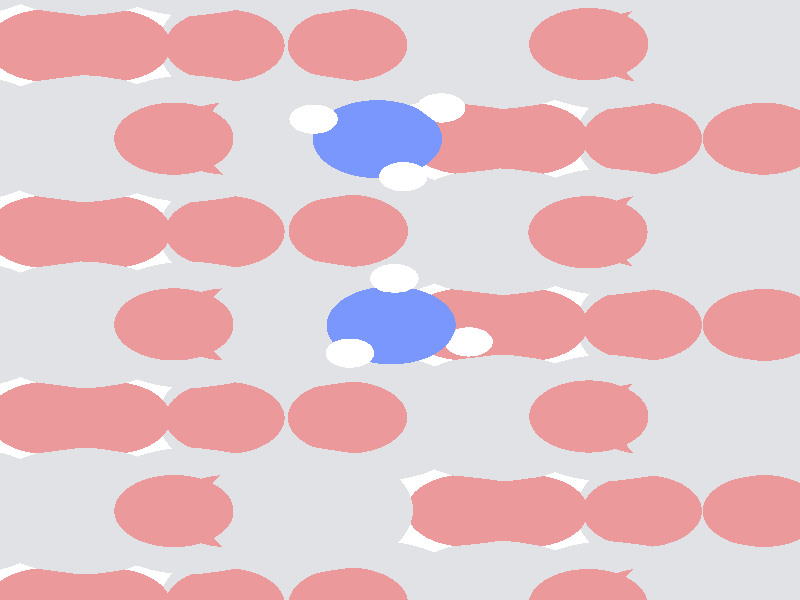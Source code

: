 #include "colors.inc"
#include "finish.inc"

global_settings {assumed_gamma 1 max_trace_level 6}
background {color White}
camera {orthographic
  right -9.91*x up 12.31*y
  direction 1.00*z
  location <0,0,50.00> look_at <0,0,0>}
light_source {<  2.00,   3.00,  125.00> color White
  area_light <0.95, 0, 0>, <0, 0.80, 0>, 5, 4
  adaptive 1 jitter}

#declare simple = finish {phong 0.7}
#declare pale = finish {ambient .5 diffuse .85 roughness .001 specular 0.200 }
#declare intermediate = finish {ambient 0.3 diffuse 0.6 specular 0.10 roughness 0.04 }
#declare vmd = finish {ambient .0 diffuse .65 phong 0.1 phong_size 40. specular 0.500 }
#declare jmol = finish {ambient .2 diffuse .6 specular 1 roughness .001 metallic}
#declare ase2 = finish {ambient 0.05 brilliance 3 diffuse 0.6 metallic specular 0.70 roughness 0.04 reflection 0.15}
#declare mj_mol = finish {ambient .00 diffuse .55 phong 0.0 phong_size 0.specular .250 roughness 0.1 brilliance 0.8 reflection 0.0 }
#declare ase3 = finish {ambient .15 brilliance 2 diffuse .6 metallic specular 1. roughness .001 reflection .0}
#declare glass = finish {ambient .05 diffuse .3 specular 1. roughness .001}
#declare glass2 = finish {ambient .0 diffuse .3 specular 1. reflection .25 roughness .001}
#declare Rcell = 0.100;
#declare Rbond = 0.100;

#macro atom(LOC, R, COL, TRANS, FIN)
  sphere{LOC, R texture{pigment{color COL transmit TRANS} finish{FIN}}}
#end
#macro constrain(LOC, R, COL, TRANS FIN)
union{torus{R, Rcell rotate 45*z texture{pigment{color COL transmit TRANS} finish{FIN}}}
      torus{R, Rcell rotate -45*z texture{pigment{color COL transmit TRANS} finish{FIN}}}
      translate LOC}
#end

atom(< -4.97,  -4.33, -11.66>, 0.74, rgb <0.84, 0.32, 0.33>, 0.0, pale) // #0 
atom(<-10.14,  -6.25, -11.66>, 0.74, rgb <0.84, 0.32, 0.33>, 0.0, pale) // #1 
atom(<-12.03,  -6.25, -10.91>, 1.30, rgb <0.75, 0.76, 0.78>, 0.0, pale) // #2 
atom(< -6.86,  -4.33, -10.91>, 1.30, rgb <0.75, 0.76, 0.78>, 0.0, pale) // #3 
atom(< -3.92,  -4.33, -10.02>, 1.30, rgb <0.75, 0.76, 0.78>, 0.0, pale) // #4 
atom(< -9.09,  -6.25, -10.02>, 1.30, rgb <0.75, 0.76, 0.78>, 0.0, pale) // #5 
atom(< -3.58,  -6.25, -10.16>, 0.74, rgb <0.84, 0.32, 0.33>, 0.0, pale) // #6 
atom(< -8.76,  -4.33, -10.16>, 0.74, rgb <0.84, 0.32, 0.33>, 0.0, pale) // #7 
atom(< -5.82,  -4.33,  -9.27>, 0.74, rgb <0.84, 0.32, 0.33>, 0.0, pale) // #8 
atom(<-10.99,  -6.25,  -9.27>, 0.74, rgb <0.84, 0.32, 0.33>, 0.0, pale) // #9 
atom(< -7.20,  -6.25, -10.78>, 0.74, rgb <0.84, 0.32, 0.33>, 0.0, pale) // #10 
atom(<-12.37,  -4.33, -10.78>, 0.74, rgb <0.84, 0.32, 0.33>, 0.0, pale) // #11 
atom(< -3.62,  -4.33,  -8.04>, 0.74, rgb <0.84, 0.32, 0.33>, 0.0, pale) // #12 
atom(< -8.80,  -6.24,  -8.08>, 0.74, rgb <0.84, 0.32, 0.33>, 0.0, pale) // #13 
atom(<-10.67,  -6.24,  -7.28>, 1.30, rgb <0.75, 0.76, 0.78>, 0.0, pale) // #14 
atom(< -5.45,  -4.33,  -7.25>, 1.30, rgb <0.75, 0.76, 0.78>, 0.0, pale) // #15 
atom(<-12.94,  -4.33,  -6.43>, 1.30, rgb <0.75, 0.76, 0.78>, 0.0, pale) // #16 
atom(< -7.74,  -6.25,  -6.54>, 1.30, rgb <0.75, 0.76, 0.78>, 0.0, pale) // #17 
atom(<-12.51,  -6.24,  -6.55>, 0.74, rgb <0.84, 0.32, 0.33>, 0.0, pale) // #18 
atom(< -7.34,  -4.33,  -6.61>, 0.74, rgb <0.84, 0.32, 0.33>, 0.0, pale) // #19 
atom(< -4.38,  -4.33,  -5.64>, 0.74, rgb <0.84, 0.32, 0.33>, 0.0, pale) // #20 
atom(< -9.53,  -6.24,  -5.69>, 0.74, rgb <0.84, 0.32, 0.33>, 0.0, pale) // #21 
atom(< -5.84,  -6.24,  -7.18>, 0.74, rgb <0.84, 0.32, 0.33>, 0.0, pale) // #22 
atom(<-11.04,  -4.33,  -7.18>, 0.74, rgb <0.84, 0.32, 0.33>, 0.0, pale) // #23 
atom(<-12.48,  -4.33,  -4.47>, 0.74, rgb <0.84, 0.32, 0.33>, 0.0, pale) // #24 
atom(< -7.27,  -6.24,  -4.56>, 0.74, rgb <0.84, 0.32, 0.33>, 0.0, pale) // #25 
atom(< -9.16,  -6.24,  -3.68>, 1.30, rgb <0.75, 0.76, 0.78>, 0.0, pale) // #26 
atom(< -3.96,  -4.33,  -3.52>, 1.30, rgb <0.75, 0.76, 0.78>, 0.0, pale) // #27 
atom(<-11.48,  -4.31,  -2.91>, 1.30, rgb <0.75, 0.76, 0.78>, 0.0, pale) // #28 
atom(< -6.37,  -6.24,  -3.01>, 1.30, rgb <0.75, 0.76, 0.78>, 0.0, pale) // #29 
atom(<-10.98,  -6.23,  -2.85>, 0.74, rgb <0.84, 0.32, 0.33>, 0.0, pale) // #30 
atom(< -5.85,  -4.33,  -2.77>, 0.74, rgb <0.84, 0.32, 0.33>, 0.0, pale) // #31 
atom(<-13.14,  -4.33,  -2.08>, 0.74, rgb <0.84, 0.32, 0.33>, 0.0, pale) // #32 
atom(< -8.01,  -6.26,  -2.15>, 0.74, rgb <0.84, 0.32, 0.33>, 0.0, pale) // #33 
atom(< -4.38,  -6.24,  -3.52>, 0.74, rgb <0.84, 0.32, 0.33>, 0.0, pale) // #34 
atom(< -9.53,  -4.32,  -3.61>, 0.74, rgb <0.84, 0.32, 0.33>, 0.0, pale) // #35 
atom(< -4.97,  -0.51, -11.66>, 0.74, rgb <0.84, 0.32, 0.33>, 0.0, pale) // #36 
atom(<-10.14,  -2.42, -11.66>, 0.74, rgb <0.84, 0.32, 0.33>, 0.0, pale) // #37 
atom(<-12.03,  -2.42, -10.91>, 1.30, rgb <0.75, 0.76, 0.78>, 0.0, pale) // #38 
atom(< -6.86,  -0.51, -10.91>, 1.30, rgb <0.75, 0.76, 0.78>, 0.0, pale) // #39 
atom(< -3.92,  -0.51, -10.02>, 1.30, rgb <0.75, 0.76, 0.78>, 0.0, pale) // #40 
atom(< -9.09,  -2.42, -10.02>, 1.30, rgb <0.75, 0.76, 0.78>, 0.0, pale) // #41 
atom(< -3.58,  -2.42, -10.16>, 0.74, rgb <0.84, 0.32, 0.33>, 0.0, pale) // #42 
atom(< -8.76,  -0.51, -10.16>, 0.74, rgb <0.84, 0.32, 0.33>, 0.0, pale) // #43 
atom(< -5.82,  -0.51,  -9.27>, 0.74, rgb <0.84, 0.32, 0.33>, 0.0, pale) // #44 
atom(<-10.99,  -2.42,  -9.27>, 0.74, rgb <0.84, 0.32, 0.33>, 0.0, pale) // #45 
atom(< -7.20,  -2.42, -10.78>, 0.74, rgb <0.84, 0.32, 0.33>, 0.0, pale) // #46 
atom(<-12.37,  -0.51, -10.78>, 0.74, rgb <0.84, 0.32, 0.33>, 0.0, pale) // #47 
atom(< -3.62,  -0.51,  -8.04>, 0.74, rgb <0.84, 0.32, 0.33>, 0.0, pale) // #48 
atom(< -8.81,  -2.42,  -8.08>, 0.74, rgb <0.84, 0.32, 0.33>, 0.0, pale) // #49 
atom(<-10.67,  -2.42,  -7.28>, 1.30, rgb <0.75, 0.76, 0.78>, 0.0, pale) // #50 
atom(< -5.44,  -0.51,  -7.25>, 1.30, rgb <0.75, 0.76, 0.78>, 0.0, pale) // #51 
atom(<-12.93,  -0.51,  -6.43>, 1.30, rgb <0.75, 0.76, 0.78>, 0.0, pale) // #52 
atom(< -7.75,  -2.42,  -6.54>, 1.30, rgb <0.75, 0.76, 0.78>, 0.0, pale) // #53 
atom(<-12.51,  -2.42,  -6.54>, 0.74, rgb <0.84, 0.32, 0.33>, 0.0, pale) // #54 
atom(< -7.34,  -0.51,  -6.60>, 0.74, rgb <0.84, 0.32, 0.33>, 0.0, pale) // #55 
atom(< -4.39,  -0.51,  -5.64>, 0.74, rgb <0.84, 0.32, 0.33>, 0.0, pale) // #56 
atom(< -9.53,  -2.43,  -5.69>, 0.74, rgb <0.84, 0.32, 0.33>, 0.0, pale) // #57 
atom(< -5.84,  -2.42,  -7.17>, 0.74, rgb <0.84, 0.32, 0.33>, 0.0, pale) // #58 
atom(<-11.03,  -0.51,  -7.17>, 0.74, rgb <0.84, 0.32, 0.33>, 0.0, pale) // #59 
atom(<-12.48,  -0.50,  -4.49>, 0.74, rgb <0.84, 0.32, 0.33>, 0.0, pale) // #60 
atom(< -7.27,  -2.43,  -4.56>, 0.74, rgb <0.84, 0.32, 0.33>, 0.0, pale) // #61 
atom(< -9.15,  -2.42,  -3.67>, 1.30, rgb <0.75, 0.76, 0.78>, 0.0, pale) // #62 
atom(< -3.96,  -0.51,  -3.53>, 1.30, rgb <0.75, 0.76, 0.78>, 0.0, pale) // #63 
atom(<-11.47,  -0.49,  -2.91>, 1.30, rgb <0.75, 0.76, 0.78>, 0.0, pale) // #64 
atom(< -6.37,  -2.42,  -3.01>, 1.30, rgb <0.75, 0.76, 0.78>, 0.0, pale) // #65 
atom(<-10.99,  -2.41,  -2.87>, 0.74, rgb <0.84, 0.32, 0.33>, 0.0, pale) // #66 
atom(< -5.85,  -0.51,  -2.78>, 0.74, rgb <0.84, 0.32, 0.33>, 0.0, pale) // #67 
atom(<-13.14,  -0.50,  -2.08>, 0.74, rgb <0.84, 0.32, 0.33>, 0.0, pale) // #68 
atom(< -8.00,  -2.39,  -2.16>, 0.74, rgb <0.84, 0.32, 0.33>, 0.0, pale) // #69 
atom(< -4.37,  -2.42,  -3.52>, 0.74, rgb <0.84, 0.32, 0.33>, 0.0, pale) // #70 
atom(< -9.54,  -0.50,  -3.65>, 0.74, rgb <0.84, 0.32, 0.33>, 0.0, pale) // #71 
atom(<-10.62,   3.30,  -0.59>, 0.80, rgb <0.19, 0.31, 0.97>, 0.0, pale) // #72 
atom(< -9.83,   3.94,  -0.62>, 0.30, rgb <1.00, 1.00, 1.00>, 0.0, pale) // #73 
atom(<-10.31,   2.53,   0.00>, 0.30, rgb <1.00, 1.00, 1.00>, 0.0, pale) // #74 
atom(<-11.41,   3.71,  -0.10>, 0.30, rgb <1.00, 1.00, 1.00>, 0.0, pale) // #75 
atom(<-10.46,  -0.52,  -0.84>, 0.80, rgb <0.19, 0.31, 0.97>, 0.0, pale) // #76 
atom(<-10.41,   0.44,  -0.49>, 0.30, rgb <1.00, 1.00, 1.00>, 0.0, pale) // #77 
atom(< -9.49,  -0.86,  -0.93>, 0.30, rgb <1.00, 1.00, 1.00>, 0.0, pale) // #78 
atom(<-10.96,  -1.09,  -0.16>, 0.30, rgb <1.00, 1.00, 1.00>, 0.0, pale) // #79 
atom(< -4.97,   3.31, -11.66>, 0.74, rgb <0.84, 0.32, 0.33>, 0.0, pale) // #80 
atom(<-10.14,   1.40, -11.66>, 0.74, rgb <0.84, 0.32, 0.33>, 0.0, pale) // #81 
atom(<-12.03,   1.40, -10.91>, 1.30, rgb <0.75, 0.76, 0.78>, 0.0, pale) // #82 
atom(< -6.86,   3.31, -10.91>, 1.30, rgb <0.75, 0.76, 0.78>, 0.0, pale) // #83 
atom(< -3.92,   3.31, -10.02>, 1.30, rgb <0.75, 0.76, 0.78>, 0.0, pale) // #84 
atom(< -9.09,   1.40, -10.02>, 1.30, rgb <0.75, 0.76, 0.78>, 0.0, pale) // #85 
atom(< -3.58,   1.40, -10.16>, 0.74, rgb <0.84, 0.32, 0.33>, 0.0, pale) // #86 
atom(< -8.76,   3.31, -10.16>, 0.74, rgb <0.84, 0.32, 0.33>, 0.0, pale) // #87 
atom(< -5.82,   3.31,  -9.27>, 0.74, rgb <0.84, 0.32, 0.33>, 0.0, pale) // #88 
atom(<-10.99,   1.40,  -9.27>, 0.74, rgb <0.84, 0.32, 0.33>, 0.0, pale) // #89 
atom(< -7.20,   1.40, -10.78>, 0.74, rgb <0.84, 0.32, 0.33>, 0.0, pale) // #90 
atom(<-12.37,   3.31, -10.78>, 0.74, rgb <0.84, 0.32, 0.33>, 0.0, pale) // #91 
atom(< -3.62,   3.31,  -8.04>, 0.74, rgb <0.84, 0.32, 0.33>, 0.0, pale) // #92 
atom(< -8.80,   1.40,  -8.08>, 0.74, rgb <0.84, 0.32, 0.33>, 0.0, pale) // #93 
atom(<-10.67,   1.40,  -7.28>, 1.30, rgb <0.75, 0.76, 0.78>, 0.0, pale) // #94 
atom(< -5.45,   3.32,  -7.25>, 1.30, rgb <0.75, 0.76, 0.78>, 0.0, pale) // #95 
atom(<-12.94,   3.31,  -6.43>, 1.30, rgb <0.75, 0.76, 0.78>, 0.0, pale) // #96 
atom(< -7.74,   1.40,  -6.54>, 1.30, rgb <0.75, 0.76, 0.78>, 0.0, pale) // #97 
atom(<-12.51,   1.40,  -6.55>, 0.74, rgb <0.84, 0.32, 0.33>, 0.0, pale) // #98 
atom(< -7.34,   3.31,  -6.61>, 0.74, rgb <0.84, 0.32, 0.33>, 0.0, pale) // #99 
atom(< -4.38,   3.31,  -5.64>, 0.74, rgb <0.84, 0.32, 0.33>, 0.0, pale) // #100 
atom(< -9.53,   1.41,  -5.69>, 0.74, rgb <0.84, 0.32, 0.33>, 0.0, pale) // #101 
atom(< -5.84,   1.40,  -7.18>, 0.74, rgb <0.84, 0.32, 0.33>, 0.0, pale) // #102 
atom(<-11.04,   3.31,  -7.18>, 0.74, rgb <0.84, 0.32, 0.33>, 0.0, pale) // #103 
atom(<-12.48,   3.31,  -4.47>, 0.74, rgb <0.84, 0.32, 0.33>, 0.0, pale) // #104 
atom(< -7.27,   1.41,  -4.56>, 0.74, rgb <0.84, 0.32, 0.33>, 0.0, pale) // #105 
atom(< -9.16,   1.40,  -3.68>, 1.30, rgb <0.75, 0.76, 0.78>, 0.0, pale) // #106 
atom(< -3.96,   3.31,  -3.52>, 1.30, rgb <0.75, 0.76, 0.78>, 0.0, pale) // #107 
atom(<-11.48,   3.34,  -2.91>, 1.30, rgb <0.75, 0.76, 0.78>, 0.0, pale) // #108 
atom(< -6.37,   1.40,  -3.01>, 1.30, rgb <0.75, 0.76, 0.78>, 0.0, pale) // #109 
atom(<-10.98,   1.42,  -2.85>, 0.74, rgb <0.84, 0.32, 0.33>, 0.0, pale) // #110 
atom(< -5.85,   3.31,  -2.77>, 0.74, rgb <0.84, 0.32, 0.33>, 0.0, pale) // #111 
atom(<-13.14,   3.31,  -2.08>, 0.74, rgb <0.84, 0.32, 0.33>, 0.0, pale) // #112 
atom(< -8.01,   1.39,  -2.15>, 0.74, rgb <0.84, 0.32, 0.33>, 0.0, pale) // #113 
atom(< -4.38,   1.40,  -3.52>, 0.74, rgb <0.84, 0.32, 0.33>, 0.0, pale) // #114 
atom(< -9.53,   3.32,  -3.61>, 0.74, rgb <0.84, 0.32, 0.33>, 0.0, pale) // #115 
atom(< -4.97,   7.13, -11.66>, 0.74, rgb <0.84, 0.32, 0.33>, 0.0, pale) // #116 
atom(<-10.14,   5.22, -11.66>, 0.74, rgb <0.84, 0.32, 0.33>, 0.0, pale) // #117 
atom(<-12.03,   5.22, -10.91>, 1.30, rgb <0.75, 0.76, 0.78>, 0.0, pale) // #118 
atom(< -6.86,   7.13, -10.91>, 1.30, rgb <0.75, 0.76, 0.78>, 0.0, pale) // #119 
atom(< -3.92,   7.13, -10.02>, 1.30, rgb <0.75, 0.76, 0.78>, 0.0, pale) // #120 
atom(< -9.09,   5.22, -10.02>, 1.30, rgb <0.75, 0.76, 0.78>, 0.0, pale) // #121 
atom(< -3.58,   5.22, -10.16>, 0.74, rgb <0.84, 0.32, 0.33>, 0.0, pale) // #122 
atom(< -8.76,   7.13, -10.16>, 0.74, rgb <0.84, 0.32, 0.33>, 0.0, pale) // #123 
atom(< -5.82,   7.13,  -9.27>, 0.74, rgb <0.84, 0.32, 0.33>, 0.0, pale) // #124 
atom(<-10.99,   5.22,  -9.27>, 0.74, rgb <0.84, 0.32, 0.33>, 0.0, pale) // #125 
atom(< -7.20,   5.22, -10.78>, 0.74, rgb <0.84, 0.32, 0.33>, 0.0, pale) // #126 
atom(<-12.37,   7.13, -10.78>, 0.74, rgb <0.84, 0.32, 0.33>, 0.0, pale) // #127 
atom(< -3.62,   7.14,  -8.04>, 0.74, rgb <0.84, 0.32, 0.33>, 0.0, pale) // #128 
atom(< -8.81,   5.22,  -8.08>, 0.74, rgb <0.84, 0.32, 0.33>, 0.0, pale) // #129 
atom(<-10.67,   5.22,  -7.28>, 1.30, rgb <0.75, 0.76, 0.78>, 0.0, pale) // #130 
atom(< -5.44,   7.14,  -7.25>, 1.30, rgb <0.75, 0.76, 0.78>, 0.0, pale) // #131 
atom(<-12.93,   7.13,  -6.43>, 1.30, rgb <0.75, 0.76, 0.78>, 0.0, pale) // #132 
atom(< -7.75,   5.22,  -6.54>, 1.30, rgb <0.75, 0.76, 0.78>, 0.0, pale) // #133 
atom(<-12.51,   5.22,  -6.54>, 0.74, rgb <0.84, 0.32, 0.33>, 0.0, pale) // #134 
atom(< -7.34,   7.13,  -6.60>, 0.74, rgb <0.84, 0.32, 0.33>, 0.0, pale) // #135 
atom(< -4.39,   7.13,  -5.64>, 0.74, rgb <0.84, 0.32, 0.33>, 0.0, pale) // #136 
atom(< -9.53,   5.22,  -5.69>, 0.74, rgb <0.84, 0.32, 0.33>, 0.0, pale) // #137 
atom(< -5.84,   5.22,  -7.17>, 0.74, rgb <0.84, 0.32, 0.33>, 0.0, pale) // #138 
atom(<-11.03,   7.13,  -7.17>, 0.74, rgb <0.84, 0.32, 0.33>, 0.0, pale) // #139 
atom(<-12.48,   7.14,  -4.49>, 0.74, rgb <0.84, 0.32, 0.33>, 0.0, pale) // #140 
atom(< -7.27,   5.21,  -4.56>, 0.74, rgb <0.84, 0.32, 0.33>, 0.0, pale) // #141 
atom(< -9.15,   5.22,  -3.67>, 1.30, rgb <0.75, 0.76, 0.78>, 0.0, pale) // #142 
atom(< -3.96,   7.14,  -3.53>, 1.30, rgb <0.75, 0.76, 0.78>, 0.0, pale) // #143 
atom(<-11.47,   7.15,  -2.91>, 1.30, rgb <0.75, 0.76, 0.78>, 0.0, pale) // #144 
atom(< -6.37,   5.23,  -3.01>, 1.30, rgb <0.75, 0.76, 0.78>, 0.0, pale) // #145 
atom(<-10.99,   5.23,  -2.87>, 0.74, rgb <0.84, 0.32, 0.33>, 0.0, pale) // #146 
atom(< -5.85,   7.14,  -2.78>, 0.74, rgb <0.84, 0.32, 0.33>, 0.0, pale) // #147 
atom(<-13.14,   7.14,  -2.08>, 0.74, rgb <0.84, 0.32, 0.33>, 0.0, pale) // #148 
atom(< -8.00,   5.25,  -2.16>, 0.74, rgb <0.84, 0.32, 0.33>, 0.0, pale) // #149 
atom(< -4.37,   5.22,  -3.52>, 0.74, rgb <0.84, 0.32, 0.33>, 0.0, pale) // #150 
atom(< -9.54,   7.14,  -3.65>, 0.74, rgb <0.84, 0.32, 0.33>, 0.0, pale) // #151 
atom(<-10.62,  10.94,  -0.59>, 0.80, rgb <0.19, 0.31, 0.97>, 0.0, pale) // #152 
atom(< -9.83,  11.59,  -0.62>, 0.30, rgb <1.00, 1.00, 1.00>, 0.0, pale) // #153 
atom(<-10.31,  10.17,   0.00>, 0.30, rgb <1.00, 1.00, 1.00>, 0.0, pale) // #154 
atom(<-11.41,  11.35,  -0.10>, 0.30, rgb <1.00, 1.00, 1.00>, 0.0, pale) // #155 
atom(<-10.46,   7.13,  -0.84>, 0.80, rgb <0.19, 0.31, 0.97>, 0.0, pale) // #156 
atom(<-10.41,   8.08,  -0.49>, 0.30, rgb <1.00, 1.00, 1.00>, 0.0, pale) // #157 
atom(< -9.49,   6.79,  -0.93>, 0.30, rgb <1.00, 1.00, 1.00>, 0.0, pale) // #158 
atom(<-10.96,   6.56,  -0.16>, 0.30, rgb <1.00, 1.00, 1.00>, 0.0, pale) // #159 
atom(<  5.37,  -4.33, -11.66>, 0.74, rgb <0.84, 0.32, 0.33>, 0.0, pale) // #160 
atom(<  0.20,  -6.25, -11.66>, 0.74, rgb <0.84, 0.32, 0.33>, 0.0, pale) // #161 
atom(< -1.69,  -6.25, -10.91>, 1.30, rgb <0.75, 0.76, 0.78>, 0.0, pale) // #162 
atom(<  3.48,  -4.33, -10.91>, 1.30, rgb <0.75, 0.76, 0.78>, 0.0, pale) // #163 
atom(<  6.42,  -4.33, -10.02>, 1.30, rgb <0.75, 0.76, 0.78>, 0.0, pale) // #164 
atom(<  1.25,  -6.25, -10.02>, 1.30, rgb <0.75, 0.76, 0.78>, 0.0, pale) // #165 
atom(<  6.76,  -6.25, -10.16>, 0.74, rgb <0.84, 0.32, 0.33>, 0.0, pale) // #166 
atom(<  1.59,  -4.33, -10.16>, 0.74, rgb <0.84, 0.32, 0.33>, 0.0, pale) // #167 
atom(<  4.53,  -4.33,  -9.27>, 0.74, rgb <0.84, 0.32, 0.33>, 0.0, pale) // #168 
atom(< -0.65,  -6.25,  -9.27>, 0.74, rgb <0.84, 0.32, 0.33>, 0.0, pale) // #169 
atom(<  3.14,  -6.25, -10.78>, 0.74, rgb <0.84, 0.32, 0.33>, 0.0, pale) // #170 
atom(< -2.03,  -4.33, -10.78>, 0.74, rgb <0.84, 0.32, 0.33>, 0.0, pale) // #171 
atom(<  6.72,  -4.33,  -8.04>, 0.74, rgb <0.84, 0.32, 0.33>, 0.0, pale) // #172 
atom(<  1.54,  -6.24,  -8.08>, 0.74, rgb <0.84, 0.32, 0.33>, 0.0, pale) // #173 
atom(< -0.33,  -6.24,  -7.28>, 1.30, rgb <0.75, 0.76, 0.78>, 0.0, pale) // #174 
atom(<  4.89,  -4.33,  -7.25>, 1.30, rgb <0.75, 0.76, 0.78>, 0.0, pale) // #175 
atom(< -2.59,  -4.33,  -6.43>, 1.30, rgb <0.75, 0.76, 0.78>, 0.0, pale) // #176 
atom(<  2.60,  -6.25,  -6.54>, 1.30, rgb <0.75, 0.76, 0.78>, 0.0, pale) // #177 
atom(< -2.17,  -6.24,  -6.55>, 0.74, rgb <0.84, 0.32, 0.33>, 0.0, pale) // #178 
atom(<  3.00,  -4.33,  -6.61>, 0.74, rgb <0.84, 0.32, 0.33>, 0.0, pale) // #179 
atom(<  5.96,  -4.33,  -5.64>, 0.74, rgb <0.84, 0.32, 0.33>, 0.0, pale) // #180 
atom(<  0.81,  -6.24,  -5.69>, 0.74, rgb <0.84, 0.32, 0.33>, 0.0, pale) // #181 
atom(<  4.50,  -6.24,  -7.18>, 0.74, rgb <0.84, 0.32, 0.33>, 0.0, pale) // #182 
atom(< -0.70,  -4.33,  -7.18>, 0.74, rgb <0.84, 0.32, 0.33>, 0.0, pale) // #183 
atom(< -2.13,  -4.33,  -4.47>, 0.74, rgb <0.84, 0.32, 0.33>, 0.0, pale) // #184 
atom(<  3.07,  -6.24,  -4.56>, 0.74, rgb <0.84, 0.32, 0.33>, 0.0, pale) // #185 
atom(<  1.18,  -6.24,  -3.68>, 1.30, rgb <0.75, 0.76, 0.78>, 0.0, pale) // #186 
atom(<  6.38,  -4.33,  -3.52>, 1.30, rgb <0.75, 0.76, 0.78>, 0.0, pale) // #187 
atom(< -1.14,  -4.31,  -2.91>, 1.30, rgb <0.75, 0.76, 0.78>, 0.0, pale) // #188 
atom(<  3.97,  -6.24,  -3.01>, 1.30, rgb <0.75, 0.76, 0.78>, 0.0, pale) // #189 
atom(< -0.64,  -6.23,  -2.85>, 0.74, rgb <0.84, 0.32, 0.33>, 0.0, pale) // #190 
atom(<  4.49,  -4.33,  -2.77>, 0.74, rgb <0.84, 0.32, 0.33>, 0.0, pale) // #191 
atom(< -2.80,  -4.33,  -2.08>, 0.74, rgb <0.84, 0.32, 0.33>, 0.0, pale) // #192 
atom(<  2.33,  -6.26,  -2.15>, 0.74, rgb <0.84, 0.32, 0.33>, 0.0, pale) // #193 
atom(<  5.96,  -6.24,  -3.52>, 0.74, rgb <0.84, 0.32, 0.33>, 0.0, pale) // #194 
atom(<  0.82,  -4.32,  -3.61>, 0.74, rgb <0.84, 0.32, 0.33>, 0.0, pale) // #195 
atom(<  5.37,  -0.51, -11.66>, 0.74, rgb <0.84, 0.32, 0.33>, 0.0, pale) // #196 
atom(<  0.20,  -2.42, -11.66>, 0.74, rgb <0.84, 0.32, 0.33>, 0.0, pale) // #197 
atom(< -1.69,  -2.42, -10.91>, 1.30, rgb <0.75, 0.76, 0.78>, 0.0, pale) // #198 
atom(<  3.48,  -0.51, -10.91>, 1.30, rgb <0.75, 0.76, 0.78>, 0.0, pale) // #199 
atom(<  6.42,  -0.51, -10.02>, 1.30, rgb <0.75, 0.76, 0.78>, 0.0, pale) // #200 
atom(<  1.25,  -2.42, -10.02>, 1.30, rgb <0.75, 0.76, 0.78>, 0.0, pale) // #201 
atom(<  6.76,  -2.42, -10.16>, 0.74, rgb <0.84, 0.32, 0.33>, 0.0, pale) // #202 
atom(<  1.59,  -0.51, -10.16>, 0.74, rgb <0.84, 0.32, 0.33>, 0.0, pale) // #203 
atom(<  4.53,  -0.51,  -9.27>, 0.74, rgb <0.84, 0.32, 0.33>, 0.0, pale) // #204 
atom(< -0.65,  -2.42,  -9.27>, 0.74, rgb <0.84, 0.32, 0.33>, 0.0, pale) // #205 
atom(<  3.14,  -2.42, -10.78>, 0.74, rgb <0.84, 0.32, 0.33>, 0.0, pale) // #206 
atom(< -2.03,  -0.51, -10.78>, 0.74, rgb <0.84, 0.32, 0.33>, 0.0, pale) // #207 
atom(<  6.72,  -0.51,  -8.04>, 0.74, rgb <0.84, 0.32, 0.33>, 0.0, pale) // #208 
atom(<  1.54,  -2.42,  -8.08>, 0.74, rgb <0.84, 0.32, 0.33>, 0.0, pale) // #209 
atom(< -0.33,  -2.42,  -7.28>, 1.30, rgb <0.75, 0.76, 0.78>, 0.0, pale) // #210 
atom(<  4.90,  -0.51,  -7.25>, 1.30, rgb <0.75, 0.76, 0.78>, 0.0, pale) // #211 
atom(< -2.59,  -0.51,  -6.43>, 1.30, rgb <0.75, 0.76, 0.78>, 0.0, pale) // #212 
atom(<  2.59,  -2.42,  -6.54>, 1.30, rgb <0.75, 0.76, 0.78>, 0.0, pale) // #213 
atom(< -2.17,  -2.42,  -6.54>, 0.74, rgb <0.84, 0.32, 0.33>, 0.0, pale) // #214 
atom(<  3.00,  -0.51,  -6.60>, 0.74, rgb <0.84, 0.32, 0.33>, 0.0, pale) // #215 
atom(<  5.96,  -0.51,  -5.64>, 0.74, rgb <0.84, 0.32, 0.33>, 0.0, pale) // #216 
atom(<  0.81,  -2.43,  -5.69>, 0.74, rgb <0.84, 0.32, 0.33>, 0.0, pale) // #217 
atom(<  4.51,  -2.42,  -7.17>, 0.74, rgb <0.84, 0.32, 0.33>, 0.0, pale) // #218 
atom(< -0.69,  -0.51,  -7.17>, 0.74, rgb <0.84, 0.32, 0.33>, 0.0, pale) // #219 
atom(< -2.14,  -0.50,  -4.49>, 0.74, rgb <0.84, 0.32, 0.33>, 0.0, pale) // #220 
atom(<  3.07,  -2.43,  -4.56>, 0.74, rgb <0.84, 0.32, 0.33>, 0.0, pale) // #221 
atom(<  1.19,  -2.42,  -3.67>, 1.30, rgb <0.75, 0.76, 0.78>, 0.0, pale) // #222 
atom(<  6.38,  -0.51,  -3.53>, 1.30, rgb <0.75, 0.76, 0.78>, 0.0, pale) // #223 
atom(< -1.13,  -0.49,  -2.91>, 1.30, rgb <0.75, 0.76, 0.78>, 0.0, pale) // #224 
atom(<  3.98,  -2.42,  -3.01>, 1.30, rgb <0.75, 0.76, 0.78>, 0.0, pale) // #225 
atom(< -0.65,  -2.41,  -2.87>, 0.74, rgb <0.84, 0.32, 0.33>, 0.0, pale) // #226 
atom(<  4.49,  -0.51,  -2.78>, 0.74, rgb <0.84, 0.32, 0.33>, 0.0, pale) // #227 
atom(< -2.80,  -0.50,  -2.08>, 0.74, rgb <0.84, 0.32, 0.33>, 0.0, pale) // #228 
atom(<  2.34,  -2.39,  -2.16>, 0.74, rgb <0.84, 0.32, 0.33>, 0.0, pale) // #229 
atom(<  5.97,  -2.42,  -3.52>, 0.74, rgb <0.84, 0.32, 0.33>, 0.0, pale) // #230 
atom(<  0.81,  -0.50,  -3.65>, 0.74, rgb <0.84, 0.32, 0.33>, 0.0, pale) // #231 
atom(< -0.28,   3.30,  -0.59>, 0.80, rgb <0.19, 0.31, 0.97>, 0.0, pale) // #232 
atom(<  0.51,   3.94,  -0.62>, 0.30, rgb <1.00, 1.00, 1.00>, 0.0, pale) // #233 
atom(<  0.04,   2.53,   0.00>, 0.30, rgb <1.00, 1.00, 1.00>, 0.0, pale) // #234 
atom(< -1.07,   3.71,  -0.10>, 0.30, rgb <1.00, 1.00, 1.00>, 0.0, pale) // #235 
atom(< -0.11,  -0.52,  -0.84>, 0.80, rgb <0.19, 0.31, 0.97>, 0.0, pale) // #236 
atom(< -0.07,   0.44,  -0.49>, 0.30, rgb <1.00, 1.00, 1.00>, 0.0, pale) // #237 
atom(<  0.85,  -0.86,  -0.93>, 0.30, rgb <1.00, 1.00, 1.00>, 0.0, pale) // #238 
atom(< -0.62,  -1.09,  -0.16>, 0.30, rgb <1.00, 1.00, 1.00>, 0.0, pale) // #239 
atom(<  5.37,   3.31, -11.66>, 0.74, rgb <0.84, 0.32, 0.33>, 0.0, pale) // #240 
atom(<  0.20,   1.40, -11.66>, 0.74, rgb <0.84, 0.32, 0.33>, 0.0, pale) // #241 
atom(< -1.69,   1.40, -10.91>, 1.30, rgb <0.75, 0.76, 0.78>, 0.0, pale) // #242 
atom(<  3.48,   3.31, -10.91>, 1.30, rgb <0.75, 0.76, 0.78>, 0.0, pale) // #243 
atom(<  6.42,   3.31, -10.02>, 1.30, rgb <0.75, 0.76, 0.78>, 0.0, pale) // #244 
atom(<  1.25,   1.40, -10.02>, 1.30, rgb <0.75, 0.76, 0.78>, 0.0, pale) // #245 
atom(<  6.76,   1.40, -10.16>, 0.74, rgb <0.84, 0.32, 0.33>, 0.0, pale) // #246 
atom(<  1.59,   3.31, -10.16>, 0.74, rgb <0.84, 0.32, 0.33>, 0.0, pale) // #247 
atom(<  4.53,   3.31,  -9.27>, 0.74, rgb <0.84, 0.32, 0.33>, 0.0, pale) // #248 
atom(< -0.65,   1.40,  -9.27>, 0.74, rgb <0.84, 0.32, 0.33>, 0.0, pale) // #249 
atom(<  3.14,   1.40, -10.78>, 0.74, rgb <0.84, 0.32, 0.33>, 0.0, pale) // #250 
atom(< -2.03,   3.31, -10.78>, 0.74, rgb <0.84, 0.32, 0.33>, 0.0, pale) // #251 
atom(<  6.72,   3.31,  -8.04>, 0.74, rgb <0.84, 0.32, 0.33>, 0.0, pale) // #252 
atom(<  1.54,   1.40,  -8.08>, 0.74, rgb <0.84, 0.32, 0.33>, 0.0, pale) // #253 
atom(< -0.33,   1.40,  -7.28>, 1.30, rgb <0.75, 0.76, 0.78>, 0.0, pale) // #254 
atom(<  4.89,   3.32,  -7.25>, 1.30, rgb <0.75, 0.76, 0.78>, 0.0, pale) // #255 
atom(< -2.59,   3.31,  -6.43>, 1.30, rgb <0.75, 0.76, 0.78>, 0.0, pale) // #256 
atom(<  2.60,   1.40,  -6.54>, 1.30, rgb <0.75, 0.76, 0.78>, 0.0, pale) // #257 
atom(< -2.17,   1.40,  -6.55>, 0.74, rgb <0.84, 0.32, 0.33>, 0.0, pale) // #258 
atom(<  3.00,   3.31,  -6.61>, 0.74, rgb <0.84, 0.32, 0.33>, 0.0, pale) // #259 
atom(<  5.96,   3.31,  -5.64>, 0.74, rgb <0.84, 0.32, 0.33>, 0.0, pale) // #260 
atom(<  0.81,   1.41,  -5.69>, 0.74, rgb <0.84, 0.32, 0.33>, 0.0, pale) // #261 
atom(<  4.50,   1.40,  -7.18>, 0.74, rgb <0.84, 0.32, 0.33>, 0.0, pale) // #262 
atom(< -0.70,   3.31,  -7.18>, 0.74, rgb <0.84, 0.32, 0.33>, 0.0, pale) // #263 
atom(< -2.13,   3.31,  -4.47>, 0.74, rgb <0.84, 0.32, 0.33>, 0.0, pale) // #264 
atom(<  3.07,   1.41,  -4.56>, 0.74, rgb <0.84, 0.32, 0.33>, 0.0, pale) // #265 
atom(<  1.18,   1.40,  -3.68>, 1.30, rgb <0.75, 0.76, 0.78>, 0.0, pale) // #266 
atom(<  6.38,   3.31,  -3.52>, 1.30, rgb <0.75, 0.76, 0.78>, 0.0, pale) // #267 
atom(< -1.14,   3.34,  -2.91>, 1.30, rgb <0.75, 0.76, 0.78>, 0.0, pale) // #268 
atom(<  3.97,   1.40,  -3.01>, 1.30, rgb <0.75, 0.76, 0.78>, 0.0, pale) // #269 
atom(< -0.64,   1.42,  -2.85>, 0.74, rgb <0.84, 0.32, 0.33>, 0.0, pale) // #270 
atom(<  4.49,   3.31,  -2.77>, 0.74, rgb <0.84, 0.32, 0.33>, 0.0, pale) // #271 
atom(< -2.80,   3.31,  -2.08>, 0.74, rgb <0.84, 0.32, 0.33>, 0.0, pale) // #272 
atom(<  2.33,   1.39,  -2.15>, 0.74, rgb <0.84, 0.32, 0.33>, 0.0, pale) // #273 
atom(<  5.96,   1.40,  -3.52>, 0.74, rgb <0.84, 0.32, 0.33>, 0.0, pale) // #274 
atom(<  0.82,   3.32,  -3.61>, 0.74, rgb <0.84, 0.32, 0.33>, 0.0, pale) // #275 
atom(<  5.37,   7.13, -11.66>, 0.74, rgb <0.84, 0.32, 0.33>, 0.0, pale) // #276 
atom(<  0.20,   5.22, -11.66>, 0.74, rgb <0.84, 0.32, 0.33>, 0.0, pale) // #277 
atom(< -1.69,   5.22, -10.91>, 1.30, rgb <0.75, 0.76, 0.78>, 0.0, pale) // #278 
atom(<  3.48,   7.13, -10.91>, 1.30, rgb <0.75, 0.76, 0.78>, 0.0, pale) // #279 
atom(<  6.42,   7.13, -10.02>, 1.30, rgb <0.75, 0.76, 0.78>, 0.0, pale) // #280 
atom(<  1.25,   5.22, -10.02>, 1.30, rgb <0.75, 0.76, 0.78>, 0.0, pale) // #281 
atom(<  6.76,   5.22, -10.16>, 0.74, rgb <0.84, 0.32, 0.33>, 0.0, pale) // #282 
atom(<  1.59,   7.13, -10.16>, 0.74, rgb <0.84, 0.32, 0.33>, 0.0, pale) // #283 
atom(<  4.53,   7.13,  -9.27>, 0.74, rgb <0.84, 0.32, 0.33>, 0.0, pale) // #284 
atom(< -0.65,   5.22,  -9.27>, 0.74, rgb <0.84, 0.32, 0.33>, 0.0, pale) // #285 
atom(<  3.14,   5.22, -10.78>, 0.74, rgb <0.84, 0.32, 0.33>, 0.0, pale) // #286 
atom(< -2.03,   7.13, -10.78>, 0.74, rgb <0.84, 0.32, 0.33>, 0.0, pale) // #287 
atom(<  6.72,   7.14,  -8.04>, 0.74, rgb <0.84, 0.32, 0.33>, 0.0, pale) // #288 
atom(<  1.54,   5.22,  -8.08>, 0.74, rgb <0.84, 0.32, 0.33>, 0.0, pale) // #289 
atom(< -0.33,   5.22,  -7.28>, 1.30, rgb <0.75, 0.76, 0.78>, 0.0, pale) // #290 
atom(<  4.90,   7.14,  -7.25>, 1.30, rgb <0.75, 0.76, 0.78>, 0.0, pale) // #291 
atom(< -2.59,   7.13,  -6.43>, 1.30, rgb <0.75, 0.76, 0.78>, 0.0, pale) // #292 
atom(<  2.59,   5.22,  -6.54>, 1.30, rgb <0.75, 0.76, 0.78>, 0.0, pale) // #293 
atom(< -2.17,   5.22,  -6.54>, 0.74, rgb <0.84, 0.32, 0.33>, 0.0, pale) // #294 
atom(<  3.00,   7.13,  -6.60>, 0.74, rgb <0.84, 0.32, 0.33>, 0.0, pale) // #295 
atom(<  5.96,   7.13,  -5.64>, 0.74, rgb <0.84, 0.32, 0.33>, 0.0, pale) // #296 
atom(<  0.81,   5.22,  -5.69>, 0.74, rgb <0.84, 0.32, 0.33>, 0.0, pale) // #297 
atom(<  4.51,   5.22,  -7.17>, 0.74, rgb <0.84, 0.32, 0.33>, 0.0, pale) // #298 
atom(< -0.69,   7.13,  -7.17>, 0.74, rgb <0.84, 0.32, 0.33>, 0.0, pale) // #299 
atom(< -2.14,   7.14,  -4.49>, 0.74, rgb <0.84, 0.32, 0.33>, 0.0, pale) // #300 
atom(<  3.07,   5.21,  -4.56>, 0.74, rgb <0.84, 0.32, 0.33>, 0.0, pale) // #301 
atom(<  1.19,   5.22,  -3.67>, 1.30, rgb <0.75, 0.76, 0.78>, 0.0, pale) // #302 
atom(<  6.38,   7.14,  -3.53>, 1.30, rgb <0.75, 0.76, 0.78>, 0.0, pale) // #303 
atom(< -1.13,   7.15,  -2.91>, 1.30, rgb <0.75, 0.76, 0.78>, 0.0, pale) // #304 
atom(<  3.98,   5.23,  -3.01>, 1.30, rgb <0.75, 0.76, 0.78>, 0.0, pale) // #305 
atom(< -0.65,   5.23,  -2.87>, 0.74, rgb <0.84, 0.32, 0.33>, 0.0, pale) // #306 
atom(<  4.49,   7.14,  -2.78>, 0.74, rgb <0.84, 0.32, 0.33>, 0.0, pale) // #307 
atom(< -2.80,   7.14,  -2.08>, 0.74, rgb <0.84, 0.32, 0.33>, 0.0, pale) // #308 
atom(<  2.34,   5.25,  -2.16>, 0.74, rgb <0.84, 0.32, 0.33>, 0.0, pale) // #309 
atom(<  5.97,   5.22,  -3.52>, 0.74, rgb <0.84, 0.32, 0.33>, 0.0, pale) // #310 
atom(<  0.81,   7.14,  -3.65>, 0.74, rgb <0.84, 0.32, 0.33>, 0.0, pale) // #311 
